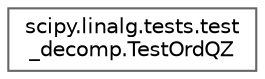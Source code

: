 digraph "Graphical Class Hierarchy"
{
 // LATEX_PDF_SIZE
  bgcolor="transparent";
  edge [fontname=Helvetica,fontsize=10,labelfontname=Helvetica,labelfontsize=10];
  node [fontname=Helvetica,fontsize=10,shape=box,height=0.2,width=0.4];
  rankdir="LR";
  Node0 [id="Node000000",label="scipy.linalg.tests.test\l_decomp.TestOrdQZ",height=0.2,width=0.4,color="grey40", fillcolor="white", style="filled",URL="$d6/de7/classscipy_1_1linalg_1_1tests_1_1test__decomp_1_1TestOrdQZ.html",tooltip=" "];
}
